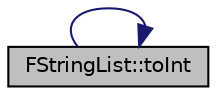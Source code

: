 digraph "FStringList::toInt"
{
 // INTERACTIVE_SVG=YES
  edge [fontname="Helvetica",fontsize="10",labelfontname="Helvetica",labelfontsize="10"];
  node [fontname="Helvetica",fontsize="10",shape=record];
  rankdir="LR";
  Node55 [label="FStringList::toInt",height=0.2,width=0.4,color="black", fillcolor="grey75", style="filled", fontcolor="black"];
  Node55 -> Node55 [color="midnightblue",fontsize="10",style="solid",fontname="Helvetica"];
}
